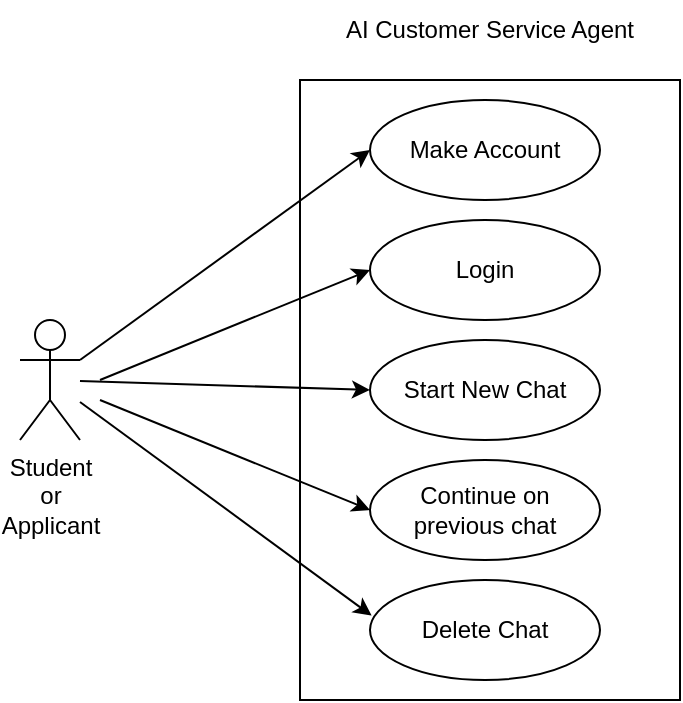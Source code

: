 <mxfile version="13.9.9" type="device"><diagram id="tuSNa4ygeEj-GK4bN7oZ" name="Page-1"><mxGraphModel dx="749" dy="556" grid="1" gridSize="10" guides="1" tooltips="1" connect="1" arrows="1" fold="1" page="1" pageScale="1" pageWidth="850" pageHeight="1100" math="0" shadow="0"><root><mxCell id="0"/><mxCell id="1" parent="0"/><mxCell id="se6YVN_jhmG7YB5rLbvY-2" value="" style="rounded=0;whiteSpace=wrap;html=1;" vertex="1" parent="1"><mxGeometry x="240" y="250" width="190" height="310" as="geometry"/></mxCell><mxCell id="se6YVN_jhmG7YB5rLbvY-1" value="Student&lt;br&gt;or&lt;br&gt;Applicant" style="shape=umlActor;verticalLabelPosition=bottom;verticalAlign=top;html=1;outlineConnect=0;" vertex="1" parent="1"><mxGeometry x="100" y="370" width="30" height="60" as="geometry"/></mxCell><mxCell id="se6YVN_jhmG7YB5rLbvY-3" value="AI Customer Service Agent" style="text;html=1;strokeColor=none;fillColor=none;align=center;verticalAlign=middle;whiteSpace=wrap;rounded=0;" vertex="1" parent="1"><mxGeometry x="260" y="210" width="150" height="30" as="geometry"/></mxCell><mxCell id="se6YVN_jhmG7YB5rLbvY-5" value="Make Account" style="ellipse;whiteSpace=wrap;html=1;" vertex="1" parent="1"><mxGeometry x="275" y="260" width="115" height="50" as="geometry"/></mxCell><mxCell id="se6YVN_jhmG7YB5rLbvY-6" value="Login" style="ellipse;whiteSpace=wrap;html=1;" vertex="1" parent="1"><mxGeometry x="275" y="320" width="115" height="50" as="geometry"/></mxCell><mxCell id="se6YVN_jhmG7YB5rLbvY-7" value="Start New Chat" style="ellipse;whiteSpace=wrap;html=1;" vertex="1" parent="1"><mxGeometry x="275" y="380" width="115" height="50" as="geometry"/></mxCell><mxCell id="se6YVN_jhmG7YB5rLbvY-8" value="Continue on previous chat" style="ellipse;whiteSpace=wrap;html=1;" vertex="1" parent="1"><mxGeometry x="275" y="440" width="115" height="50" as="geometry"/></mxCell><mxCell id="se6YVN_jhmG7YB5rLbvY-9" value="Delete Chat" style="ellipse;whiteSpace=wrap;html=1;" vertex="1" parent="1"><mxGeometry x="275" y="500" width="115" height="50" as="geometry"/></mxCell><mxCell id="se6YVN_jhmG7YB5rLbvY-15" value="" style="endArrow=classic;html=1;exitX=1;exitY=0.333;exitDx=0;exitDy=0;exitPerimeter=0;entryX=0;entryY=0.5;entryDx=0;entryDy=0;" edge="1" parent="1" source="se6YVN_jhmG7YB5rLbvY-1" target="se6YVN_jhmG7YB5rLbvY-5"><mxGeometry width="50" height="50" relative="1" as="geometry"><mxPoint x="320" y="490" as="sourcePoint"/><mxPoint x="370" y="440" as="targetPoint"/></mxGeometry></mxCell><mxCell id="se6YVN_jhmG7YB5rLbvY-16" value="" style="endArrow=classic;html=1;exitX=1;exitY=0.333;exitDx=0;exitDy=0;exitPerimeter=0;entryX=0;entryY=0.5;entryDx=0;entryDy=0;" edge="1" parent="1" target="se6YVN_jhmG7YB5rLbvY-6"><mxGeometry width="50" height="50" relative="1" as="geometry"><mxPoint x="140" y="400.0" as="sourcePoint"/><mxPoint x="285.0" y="295.0" as="targetPoint"/></mxGeometry></mxCell><mxCell id="se6YVN_jhmG7YB5rLbvY-17" value="" style="endArrow=classic;html=1;entryX=0;entryY=0.5;entryDx=0;entryDy=0;" edge="1" parent="1" source="se6YVN_jhmG7YB5rLbvY-1" target="se6YVN_jhmG7YB5rLbvY-7"><mxGeometry width="50" height="50" relative="1" as="geometry"><mxPoint x="150" y="410.0" as="sourcePoint"/><mxPoint x="295.0" y="305.0" as="targetPoint"/></mxGeometry></mxCell><mxCell id="se6YVN_jhmG7YB5rLbvY-18" value="" style="endArrow=classic;html=1;entryX=0;entryY=0.5;entryDx=0;entryDy=0;" edge="1" parent="1" target="se6YVN_jhmG7YB5rLbvY-8"><mxGeometry width="50" height="50" relative="1" as="geometry"><mxPoint x="140" y="410" as="sourcePoint"/><mxPoint x="305.0" y="315.0" as="targetPoint"/></mxGeometry></mxCell><mxCell id="se6YVN_jhmG7YB5rLbvY-19" value="" style="endArrow=classic;html=1;entryX=0.007;entryY=0.356;entryDx=0;entryDy=0;entryPerimeter=0;" edge="1" parent="1" source="se6YVN_jhmG7YB5rLbvY-1" target="se6YVN_jhmG7YB5rLbvY-9"><mxGeometry width="50" height="50" relative="1" as="geometry"><mxPoint x="170" y="430.0" as="sourcePoint"/><mxPoint x="315.0" y="325.0" as="targetPoint"/></mxGeometry></mxCell></root></mxGraphModel></diagram></mxfile>